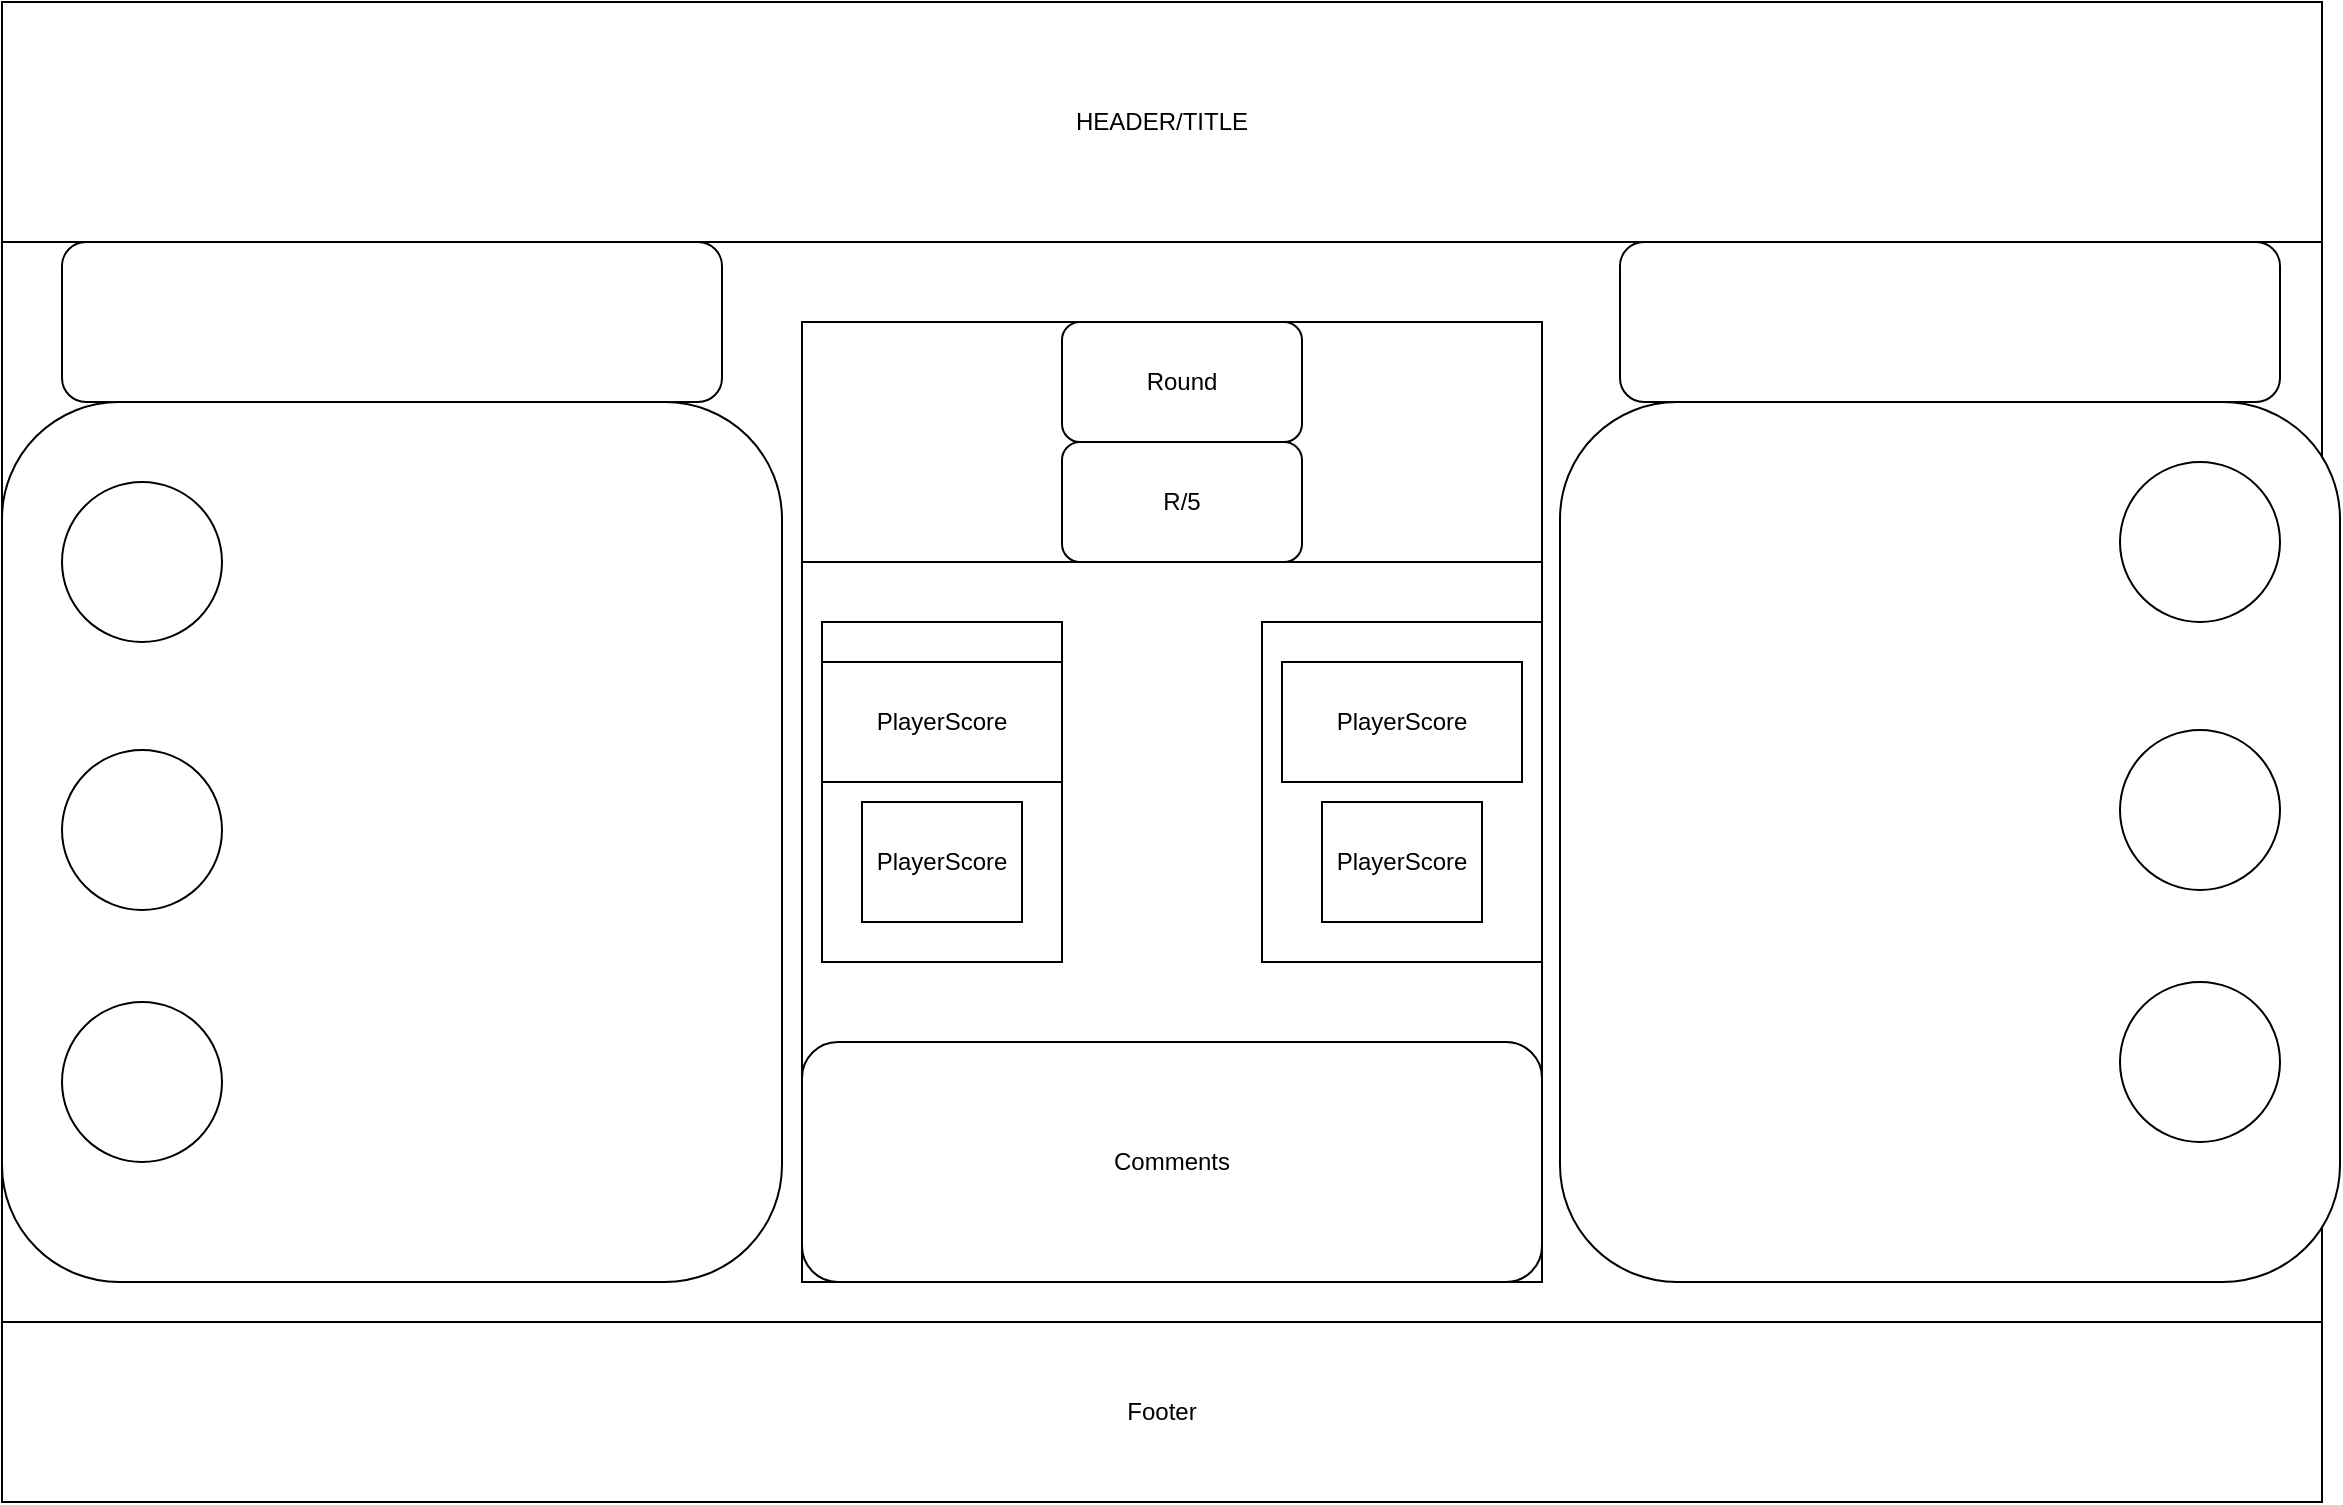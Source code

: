 <mxfile version="22.0.6" type="device">
  <diagram name="Page-1" id="YH24OoSbjbsCGeAZQhb1">
    <mxGraphModel dx="947" dy="962" grid="1" gridSize="10" guides="1" tooltips="1" connect="1" arrows="1" fold="1" page="1" pageScale="1" pageWidth="1169" pageHeight="827" math="0" shadow="0">
      <root>
        <mxCell id="0" />
        <mxCell id="1" parent="0" />
        <mxCell id="RDhezFCqtS6FlpWFl2DR-32" value="" style="rounded=0;whiteSpace=wrap;html=1;" vertex="1" parent="1">
          <mxGeometry y="120" width="1160" height="540" as="geometry" />
        </mxCell>
        <mxCell id="RDhezFCqtS6FlpWFl2DR-7" value="" style="rounded=0;whiteSpace=wrap;html=1;" vertex="1" parent="1">
          <mxGeometry x="400" y="160" width="370" height="480" as="geometry" />
        </mxCell>
        <mxCell id="RDhezFCqtS6FlpWFl2DR-30" value="" style="rounded=0;whiteSpace=wrap;html=1;" vertex="1" parent="1">
          <mxGeometry x="630" y="310" width="140" height="170" as="geometry" />
        </mxCell>
        <mxCell id="RDhezFCqtS6FlpWFl2DR-29" value="" style="rounded=0;whiteSpace=wrap;html=1;" vertex="1" parent="1">
          <mxGeometry x="410" y="310" width="120" height="170" as="geometry" />
        </mxCell>
        <mxCell id="RDhezFCqtS6FlpWFl2DR-1" value="HEADER/TITLE" style="rounded=0;whiteSpace=wrap;html=1;" vertex="1" parent="1">
          <mxGeometry width="1160" height="120" as="geometry" />
        </mxCell>
        <mxCell id="RDhezFCqtS6FlpWFl2DR-3" value="" style="rounded=1;whiteSpace=wrap;html=1;" vertex="1" parent="1">
          <mxGeometry x="30" y="120" width="330" height="80" as="geometry" />
        </mxCell>
        <mxCell id="RDhezFCqtS6FlpWFl2DR-4" value="" style="rounded=1;whiteSpace=wrap;html=1;" vertex="1" parent="1">
          <mxGeometry y="200" width="390" height="440" as="geometry" />
        </mxCell>
        <mxCell id="RDhezFCqtS6FlpWFl2DR-5" value="" style="rounded=1;whiteSpace=wrap;html=1;" vertex="1" parent="1">
          <mxGeometry x="809" y="120" width="330" height="80" as="geometry" />
        </mxCell>
        <mxCell id="RDhezFCqtS6FlpWFl2DR-6" value="" style="rounded=1;whiteSpace=wrap;html=1;" vertex="1" parent="1">
          <mxGeometry x="779" y="200" width="390" height="440" as="geometry" />
        </mxCell>
        <mxCell id="RDhezFCqtS6FlpWFl2DR-8" value="" style="ellipse;whiteSpace=wrap;html=1;aspect=fixed;" vertex="1" parent="1">
          <mxGeometry x="30" y="240" width="80" height="80" as="geometry" />
        </mxCell>
        <mxCell id="RDhezFCqtS6FlpWFl2DR-9" value="" style="ellipse;whiteSpace=wrap;html=1;aspect=fixed;" vertex="1" parent="1">
          <mxGeometry x="30" y="374" width="80" height="80" as="geometry" />
        </mxCell>
        <mxCell id="RDhezFCqtS6FlpWFl2DR-10" value="" style="ellipse;whiteSpace=wrap;html=1;aspect=fixed;" vertex="1" parent="1">
          <mxGeometry x="30" y="500" width="80" height="80" as="geometry" />
        </mxCell>
        <mxCell id="RDhezFCqtS6FlpWFl2DR-11" value="" style="ellipse;whiteSpace=wrap;html=1;aspect=fixed;" vertex="1" parent="1">
          <mxGeometry x="1059" y="230" width="80" height="80" as="geometry" />
        </mxCell>
        <mxCell id="RDhezFCqtS6FlpWFl2DR-12" value="" style="ellipse;whiteSpace=wrap;html=1;aspect=fixed;" vertex="1" parent="1">
          <mxGeometry x="1059" y="364" width="80" height="80" as="geometry" />
        </mxCell>
        <mxCell id="RDhezFCqtS6FlpWFl2DR-13" value="" style="ellipse;whiteSpace=wrap;html=1;aspect=fixed;" vertex="1" parent="1">
          <mxGeometry x="1059" y="490" width="80" height="80" as="geometry" />
        </mxCell>
        <mxCell id="RDhezFCqtS6FlpWFl2DR-21" value="" style="rounded=0;whiteSpace=wrap;html=1;align=center;" vertex="1" parent="1">
          <mxGeometry x="400" y="160" width="370" height="120" as="geometry" />
        </mxCell>
        <mxCell id="RDhezFCqtS6FlpWFl2DR-23" value="Round" style="rounded=1;whiteSpace=wrap;html=1;" vertex="1" parent="1">
          <mxGeometry x="530" y="160" width="120" height="60" as="geometry" />
        </mxCell>
        <mxCell id="RDhezFCqtS6FlpWFl2DR-24" value="R/5" style="rounded=1;whiteSpace=wrap;html=1;" vertex="1" parent="1">
          <mxGeometry x="530" y="220" width="120" height="60" as="geometry" />
        </mxCell>
        <mxCell id="RDhezFCqtS6FlpWFl2DR-25" value="PlayerScore" style="rounded=0;whiteSpace=wrap;html=1;" vertex="1" parent="1">
          <mxGeometry x="410" y="330" width="120" height="60" as="geometry" />
        </mxCell>
        <mxCell id="RDhezFCqtS6FlpWFl2DR-26" value="PlayerScore" style="rounded=0;whiteSpace=wrap;html=1;" vertex="1" parent="1">
          <mxGeometry x="640" y="330" width="120" height="60" as="geometry" />
        </mxCell>
        <mxCell id="RDhezFCqtS6FlpWFl2DR-27" value="PlayerScore" style="rounded=0;whiteSpace=wrap;html=1;" vertex="1" parent="1">
          <mxGeometry x="430" y="400" width="80" height="60" as="geometry" />
        </mxCell>
        <mxCell id="RDhezFCqtS6FlpWFl2DR-28" value="PlayerScore" style="rounded=0;whiteSpace=wrap;html=1;" vertex="1" parent="1">
          <mxGeometry x="660" y="400" width="80" height="60" as="geometry" />
        </mxCell>
        <mxCell id="RDhezFCqtS6FlpWFl2DR-31" value="Comments" style="rounded=1;whiteSpace=wrap;html=1;" vertex="1" parent="1">
          <mxGeometry x="400" y="520" width="370" height="120" as="geometry" />
        </mxCell>
        <mxCell id="RDhezFCqtS6FlpWFl2DR-33" value="Footer" style="rounded=0;whiteSpace=wrap;html=1;" vertex="1" parent="1">
          <mxGeometry y="660" width="1160" height="90" as="geometry" />
        </mxCell>
      </root>
    </mxGraphModel>
  </diagram>
</mxfile>
